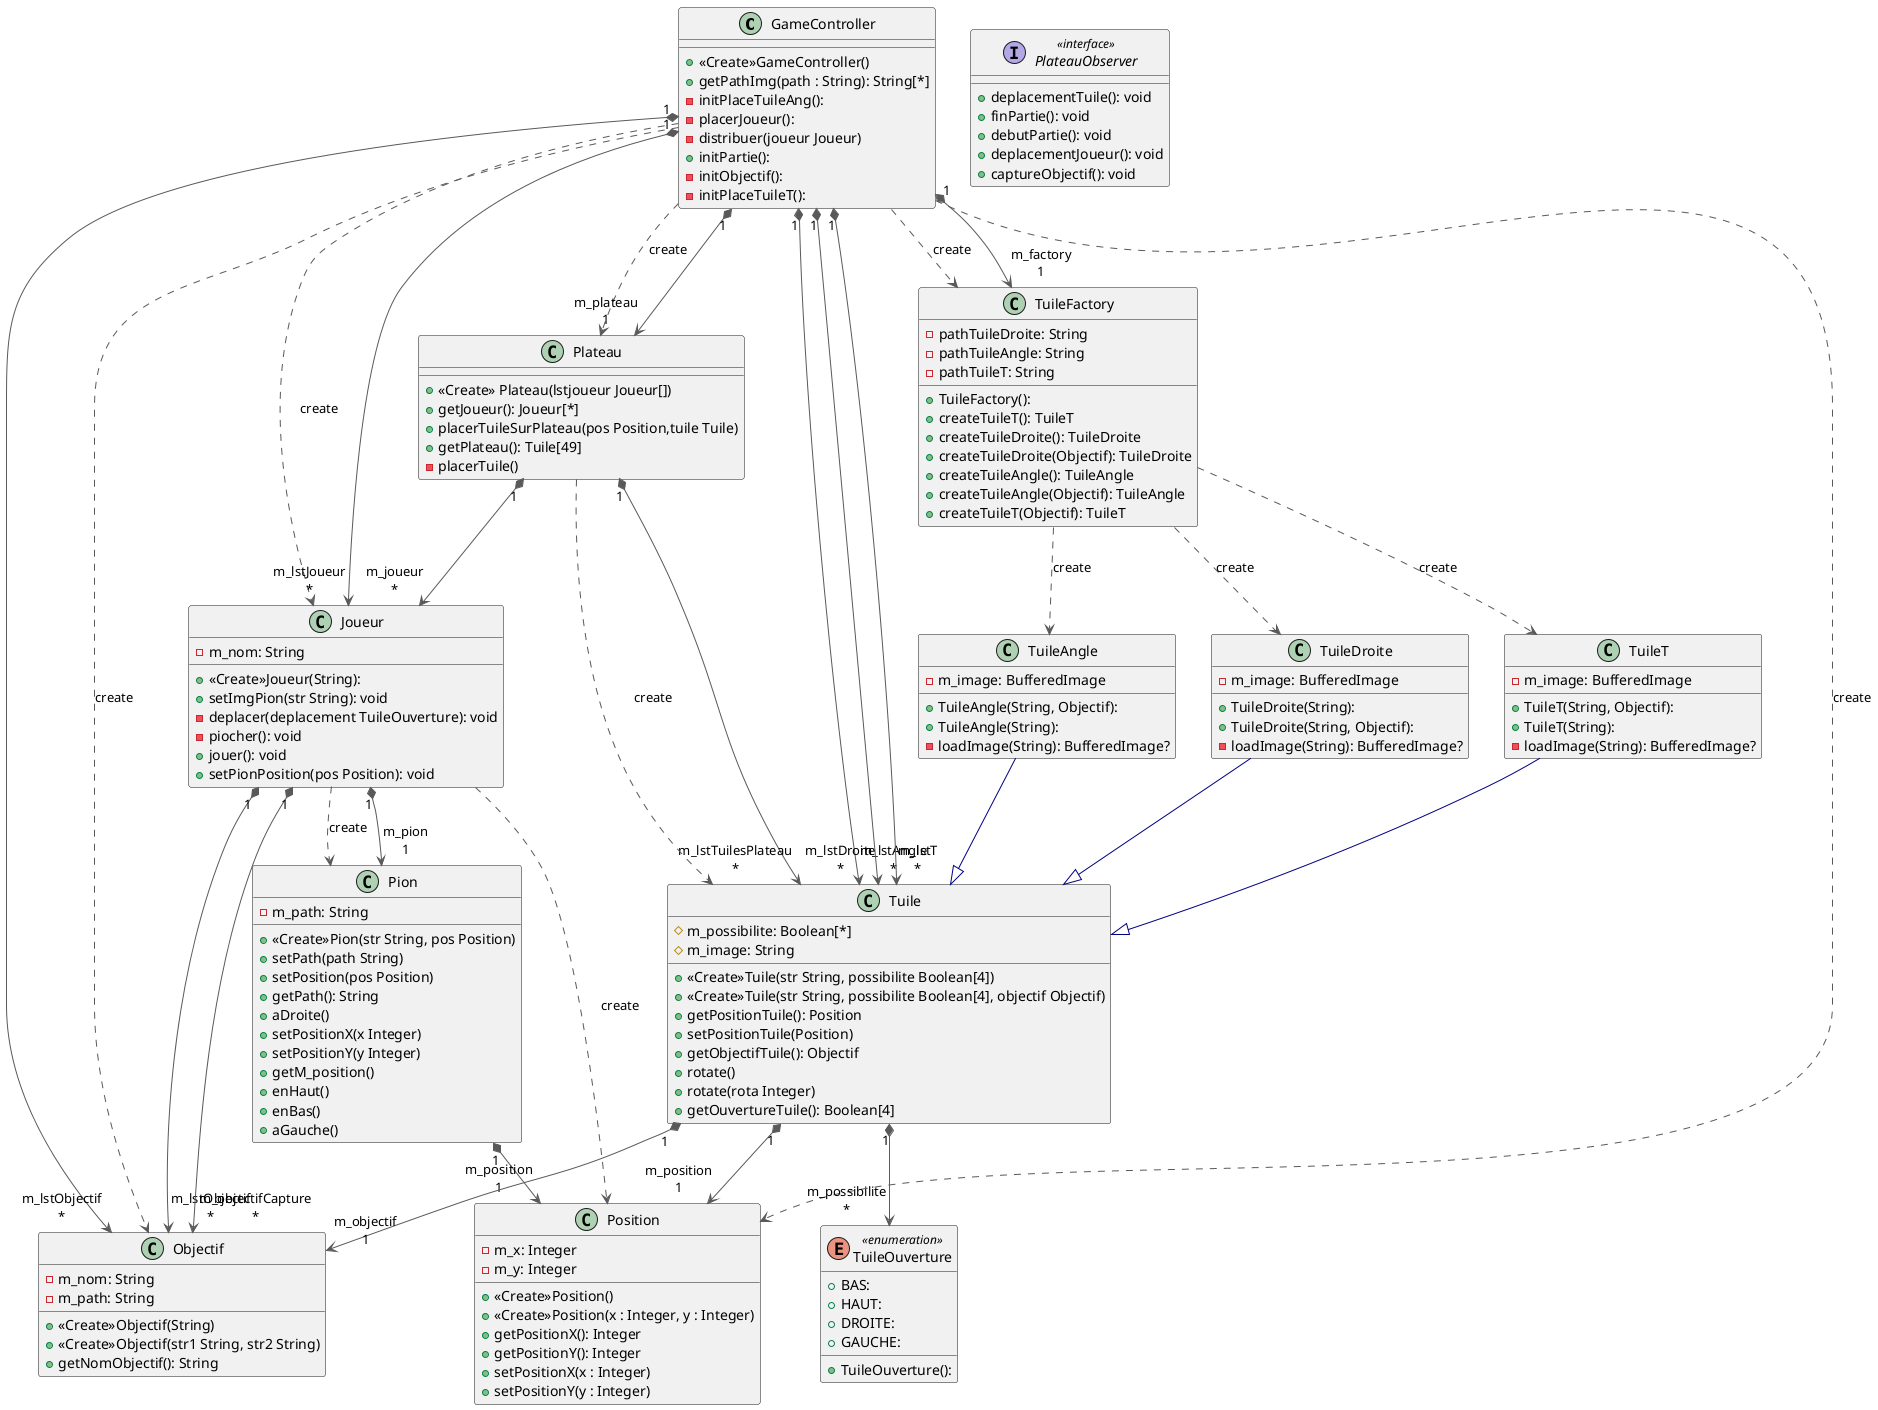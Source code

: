 @startuml

class GameController {
  + <<Create>>GameController()
  + getPathImg(path : String): String[*]
  - initPlaceTuileAng():
  - placerJoueur():
  - distribuer(joueur Joueur)
  + initPartie():
  - initObjectif():
  - initPlaceTuileT():
}
class Joueur {
  + <<Create>>Joueur(String):
  - m_nom: String
  + setImgPion(str String): void
  - deplacer(deplacement TuileOuverture): void
  - piocher(): void
  + jouer(): void
  + setPionPosition(pos Position): void
}
class Objectif {
  + <<Create>>Objectif(String)
  + <<Create>>Objectif(str1 String, str2 String)
  - m_nom: String
  - m_path: String
  + getNomObjectif(): String
}
class Pion {
  +<<Create>>Pion(str String, pos Position)
  - m_path: String
  + setPath(path String)
  + setPosition(pos Position)
  + getPath(): String
  + aDroite()
  + setPositionX(x Integer)
  + setPositionY(y Integer)
  + getM_position()
  + enHaut()
  + enBas()
  + aGauche()
}
class Plateau {
  +<<Create>> Plateau(lstjoueur Joueur[])
  + getJoueur(): Joueur[*]
  + placerTuileSurPlateau(pos Position,tuile Tuile)
  + getPlateau(): Tuile[49]
  - placerTuile()
}
interface PlateauObserver << interface >> {
  + deplacementTuile(): void
  + finPartie(): void
  + debutPartie(): void
  + deplacementJoueur(): void
  + captureObjectif(): void
}
class Position {
  +<<Create>>Position()
  + <<Create>>Position(x : Integer, y : Integer)
  - m_x: Integer
  - m_y: Integer
  + getPositionX(): Integer
  + getPositionY(): Integer
  + setPositionX(x : Integer)
  + setPositionY(y : Integer)
}
class Tuile {
  + <<Create>>Tuile(str String, possibilite Boolean[4])
  + <<Create>>Tuile(str String, possibilite Boolean[4], objectif Objectif)
  # m_possibilite: Boolean[*]
  # m_image: String
  + getPositionTuile(): Position
  + setPositionTuile(Position)
  + getObjectifTuile(): Objectif
  + rotate()
  + rotate(rota Integer)
  + getOuvertureTuile(): Boolean[4]
}
class TuileAngle {
  + TuileAngle(String, Objectif):
  + TuileAngle(String):
  - m_image: BufferedImage
  - loadImage(String): BufferedImage?
}
class TuileDroite {
  + TuileDroite(String):
  + TuileDroite(String, Objectif):
  - m_image: BufferedImage
  - loadImage(String): BufferedImage?
}
class TuileFactory {
  + TuileFactory():
  - pathTuileDroite: String
  - pathTuileAngle: String
  - pathTuileT: String
  + createTuileT(): TuileT
  + createTuileDroite(): TuileDroite
  + createTuileDroite(Objectif): TuileDroite
  + createTuileAngle(): TuileAngle
  + createTuileAngle(Objectif): TuileAngle
  + createTuileT(Objectif): TuileT
}
enum TuileOuverture << enumeration >> {
  + TuileOuverture():
  + BAS:
  + HAUT:
  + DROITE:
  + GAUCHE:
}
class TuileT {
  + TuileT(String, Objectif):
  + TuileT(String):
  - m_image: BufferedImage
  - loadImage(String): BufferedImage?
}

GameController   -[#595959,dashed]->  Joueur          : "«create»"
GameController  "1" *-[#595959,plain]-> "m_lstJoueur\n*" Joueur
GameController  "1" *-[#595959,plain]-> "m_lstObjectif\n*" Objectif
GameController   -[#595959,dashed]->  Objectif        : "«create»"
GameController   -[#595959,dashed]->  Plateau         : "«create»"
GameController  "1" *-[#595959,plain]-> "m_plateau\n1" Plateau
GameController   -[#595959,dashed]->  Position        : "«create»"
GameController  "1" *-[#595959,plain]-> "m_lstAngle\n*" Tuile
GameController  "1" *-[#595959,plain]-> "m_lstDroite\n*" Tuile
GameController   -[#595959,dashed]->  TuileFactory    : "«create»"
GameController  "1" *-[#595959,plain]-> "m_factory\n1" TuileFactory
GameController  "1" *-[#595959,plain]-> "m_lstT\n*" Tuile
Joueur          "1" *-[#595959,plain]-> "m_lstObjectif\n*" Objectif
Joueur          "1" *-[#595959,plain]-> "m_objectifCapture\n*" Objectif
Joueur          "1" *-[#595959,plain]-> "m_pion\n1" Pion
Joueur           -[#595959,dashed]->  Pion            : "«create»"
Joueur           -[#595959,dashed]->  Position        : "«create»"
Pion            "1" *-[#595959,plain]-> "m_position\n1" Position
Plateau         "1" *-[#595959,plain]-> "m_joueur\n*" Joueur
Plateau         "1" *-[#595959,plain]-> "m_lstTuilesPlateau\n*" Tuile
Plateau          -[#595959,dashed]->  Tuile           : "«create»"
Tuile           "1" *-[#595959,plain]-> "m_objectif\n1" Objectif
Tuile           "1" *-[#595959,plain]-> "m_position\n1" Position
Tuile           "1" *-[#595959,plain]-> "m_possibilite\n*" TuileOuverture
TuileAngle       -[#000082,plain]-^  Tuile
TuileDroite      -[#000082,plain]-^  Tuile
TuileFactory     -[#595959,dashed]->  TuileAngle      : "«create»"
TuileFactory     -[#595959,dashed]->  TuileDroite     : "«create»"
TuileFactory     -[#595959,dashed]->  TuileT          : "«create»"
TuileT           -[#000082,plain]-^  Tuile
@enduml
